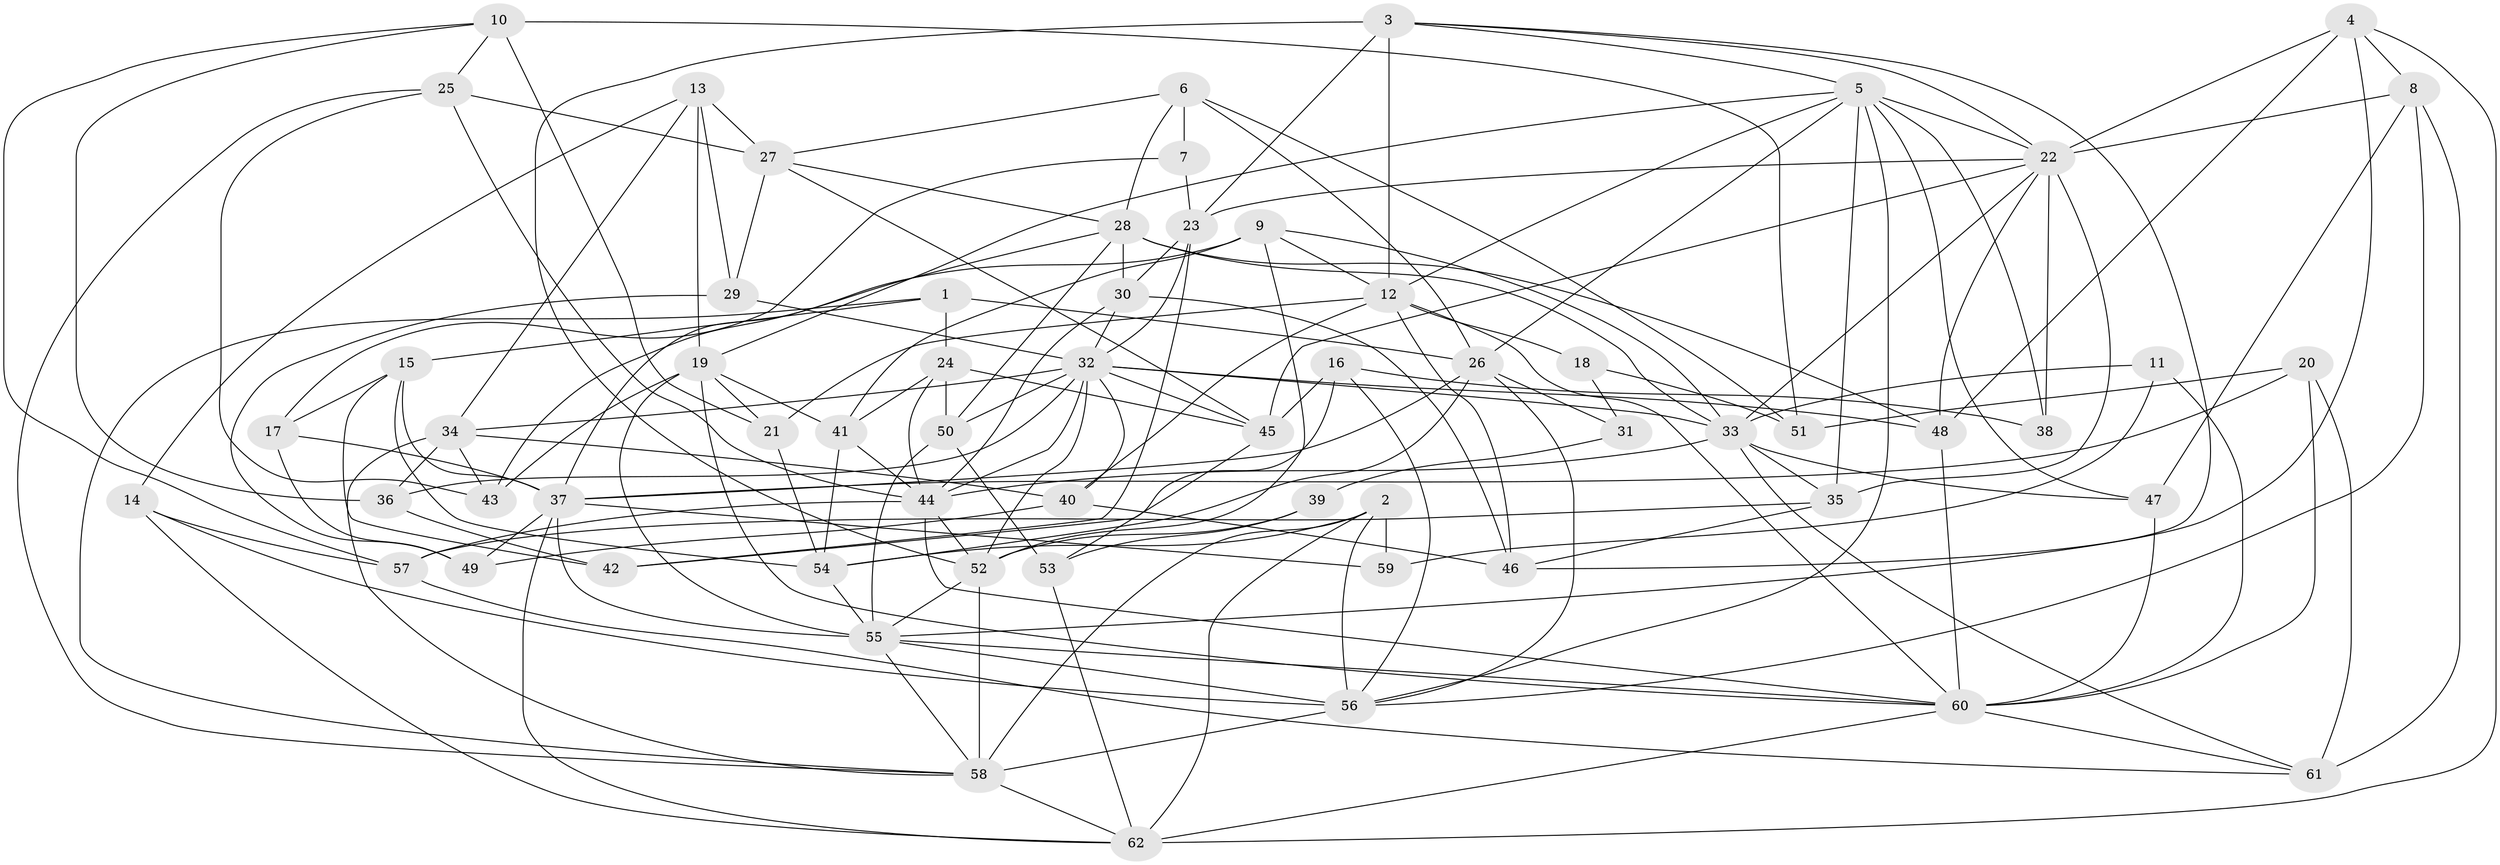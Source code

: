 // original degree distribution, {2: 0.144, 6: 0.112, 5: 0.16, 4: 0.304, 3: 0.248, 10: 0.008, 9: 0.016, 7: 0.008}
// Generated by graph-tools (version 1.1) at 2025/37/03/04/25 23:37:08]
// undirected, 62 vertices, 172 edges
graph export_dot {
  node [color=gray90,style=filled];
  1;
  2;
  3;
  4;
  5;
  6;
  7;
  8;
  9;
  10;
  11;
  12;
  13;
  14;
  15;
  16;
  17;
  18;
  19;
  20;
  21;
  22;
  23;
  24;
  25;
  26;
  27;
  28;
  29;
  30;
  31;
  32;
  33;
  34;
  35;
  36;
  37;
  38;
  39;
  40;
  41;
  42;
  43;
  44;
  45;
  46;
  47;
  48;
  49;
  50;
  51;
  52;
  53;
  54;
  55;
  56;
  57;
  58;
  59;
  60;
  61;
  62;
  1 -- 15 [weight=1.0];
  1 -- 24 [weight=1.0];
  1 -- 26 [weight=1.0];
  1 -- 58 [weight=1.0];
  2 -- 54 [weight=1.0];
  2 -- 56 [weight=1.0];
  2 -- 58 [weight=2.0];
  2 -- 59 [weight=1.0];
  2 -- 62 [weight=1.0];
  3 -- 5 [weight=1.0];
  3 -- 12 [weight=1.0];
  3 -- 22 [weight=1.0];
  3 -- 23 [weight=1.0];
  3 -- 46 [weight=1.0];
  3 -- 52 [weight=2.0];
  4 -- 8 [weight=1.0];
  4 -- 22 [weight=1.0];
  4 -- 48 [weight=1.0];
  4 -- 55 [weight=1.0];
  4 -- 62 [weight=1.0];
  5 -- 12 [weight=1.0];
  5 -- 19 [weight=1.0];
  5 -- 22 [weight=1.0];
  5 -- 26 [weight=1.0];
  5 -- 35 [weight=1.0];
  5 -- 38 [weight=1.0];
  5 -- 47 [weight=2.0];
  5 -- 56 [weight=1.0];
  6 -- 7 [weight=1.0];
  6 -- 26 [weight=1.0];
  6 -- 27 [weight=1.0];
  6 -- 28 [weight=1.0];
  6 -- 51 [weight=1.0];
  7 -- 17 [weight=1.0];
  7 -- 23 [weight=1.0];
  8 -- 22 [weight=1.0];
  8 -- 47 [weight=1.0];
  8 -- 56 [weight=1.0];
  8 -- 61 [weight=2.0];
  9 -- 12 [weight=1.0];
  9 -- 33 [weight=1.0];
  9 -- 41 [weight=1.0];
  9 -- 43 [weight=1.0];
  9 -- 52 [weight=1.0];
  10 -- 21 [weight=1.0];
  10 -- 25 [weight=1.0];
  10 -- 36 [weight=1.0];
  10 -- 51 [weight=3.0];
  10 -- 57 [weight=1.0];
  11 -- 33 [weight=1.0];
  11 -- 59 [weight=1.0];
  11 -- 60 [weight=1.0];
  12 -- 18 [weight=1.0];
  12 -- 21 [weight=1.0];
  12 -- 40 [weight=1.0];
  12 -- 46 [weight=1.0];
  12 -- 60 [weight=1.0];
  13 -- 14 [weight=1.0];
  13 -- 19 [weight=1.0];
  13 -- 27 [weight=2.0];
  13 -- 29 [weight=1.0];
  13 -- 34 [weight=1.0];
  14 -- 56 [weight=1.0];
  14 -- 57 [weight=1.0];
  14 -- 62 [weight=1.0];
  15 -- 17 [weight=1.0];
  15 -- 37 [weight=1.0];
  15 -- 42 [weight=1.0];
  15 -- 54 [weight=1.0];
  16 -- 38 [weight=1.0];
  16 -- 42 [weight=1.0];
  16 -- 45 [weight=1.0];
  16 -- 56 [weight=1.0];
  17 -- 37 [weight=2.0];
  17 -- 49 [weight=1.0];
  18 -- 31 [weight=1.0];
  18 -- 51 [weight=1.0];
  19 -- 21 [weight=1.0];
  19 -- 41 [weight=1.0];
  19 -- 43 [weight=1.0];
  19 -- 55 [weight=1.0];
  19 -- 60 [weight=1.0];
  20 -- 37 [weight=1.0];
  20 -- 51 [weight=1.0];
  20 -- 60 [weight=1.0];
  20 -- 61 [weight=1.0];
  21 -- 54 [weight=1.0];
  22 -- 23 [weight=1.0];
  22 -- 33 [weight=1.0];
  22 -- 35 [weight=2.0];
  22 -- 38 [weight=1.0];
  22 -- 45 [weight=1.0];
  22 -- 48 [weight=1.0];
  23 -- 30 [weight=1.0];
  23 -- 32 [weight=1.0];
  23 -- 42 [weight=1.0];
  24 -- 41 [weight=1.0];
  24 -- 44 [weight=1.0];
  24 -- 45 [weight=1.0];
  24 -- 50 [weight=1.0];
  25 -- 27 [weight=1.0];
  25 -- 43 [weight=1.0];
  25 -- 44 [weight=1.0];
  25 -- 58 [weight=1.0];
  26 -- 31 [weight=1.0];
  26 -- 37 [weight=1.0];
  26 -- 54 [weight=1.0];
  26 -- 56 [weight=1.0];
  27 -- 28 [weight=1.0];
  27 -- 29 [weight=1.0];
  27 -- 45 [weight=1.0];
  28 -- 30 [weight=1.0];
  28 -- 33 [weight=1.0];
  28 -- 37 [weight=1.0];
  28 -- 48 [weight=2.0];
  28 -- 50 [weight=1.0];
  29 -- 32 [weight=1.0];
  29 -- 49 [weight=1.0];
  30 -- 32 [weight=1.0];
  30 -- 44 [weight=1.0];
  30 -- 46 [weight=1.0];
  31 -- 39 [weight=1.0];
  32 -- 33 [weight=2.0];
  32 -- 34 [weight=1.0];
  32 -- 36 [weight=1.0];
  32 -- 40 [weight=1.0];
  32 -- 44 [weight=1.0];
  32 -- 45 [weight=1.0];
  32 -- 48 [weight=1.0];
  32 -- 50 [weight=1.0];
  32 -- 52 [weight=1.0];
  33 -- 35 [weight=1.0];
  33 -- 44 [weight=1.0];
  33 -- 47 [weight=1.0];
  33 -- 61 [weight=1.0];
  34 -- 36 [weight=1.0];
  34 -- 40 [weight=1.0];
  34 -- 43 [weight=1.0];
  34 -- 58 [weight=1.0];
  35 -- 46 [weight=1.0];
  35 -- 57 [weight=1.0];
  36 -- 42 [weight=1.0];
  37 -- 49 [weight=1.0];
  37 -- 55 [weight=1.0];
  37 -- 59 [weight=1.0];
  37 -- 62 [weight=1.0];
  39 -- 52 [weight=1.0];
  39 -- 53 [weight=1.0];
  40 -- 46 [weight=1.0];
  40 -- 49 [weight=1.0];
  41 -- 44 [weight=2.0];
  41 -- 54 [weight=1.0];
  44 -- 52 [weight=1.0];
  44 -- 57 [weight=1.0];
  44 -- 60 [weight=1.0];
  45 -- 53 [weight=1.0];
  47 -- 60 [weight=1.0];
  48 -- 60 [weight=1.0];
  50 -- 53 [weight=1.0];
  50 -- 55 [weight=1.0];
  52 -- 55 [weight=1.0];
  52 -- 58 [weight=1.0];
  53 -- 62 [weight=1.0];
  54 -- 55 [weight=1.0];
  55 -- 56 [weight=1.0];
  55 -- 58 [weight=1.0];
  55 -- 60 [weight=1.0];
  56 -- 58 [weight=1.0];
  57 -- 61 [weight=1.0];
  58 -- 62 [weight=1.0];
  60 -- 61 [weight=1.0];
  60 -- 62 [weight=1.0];
}
